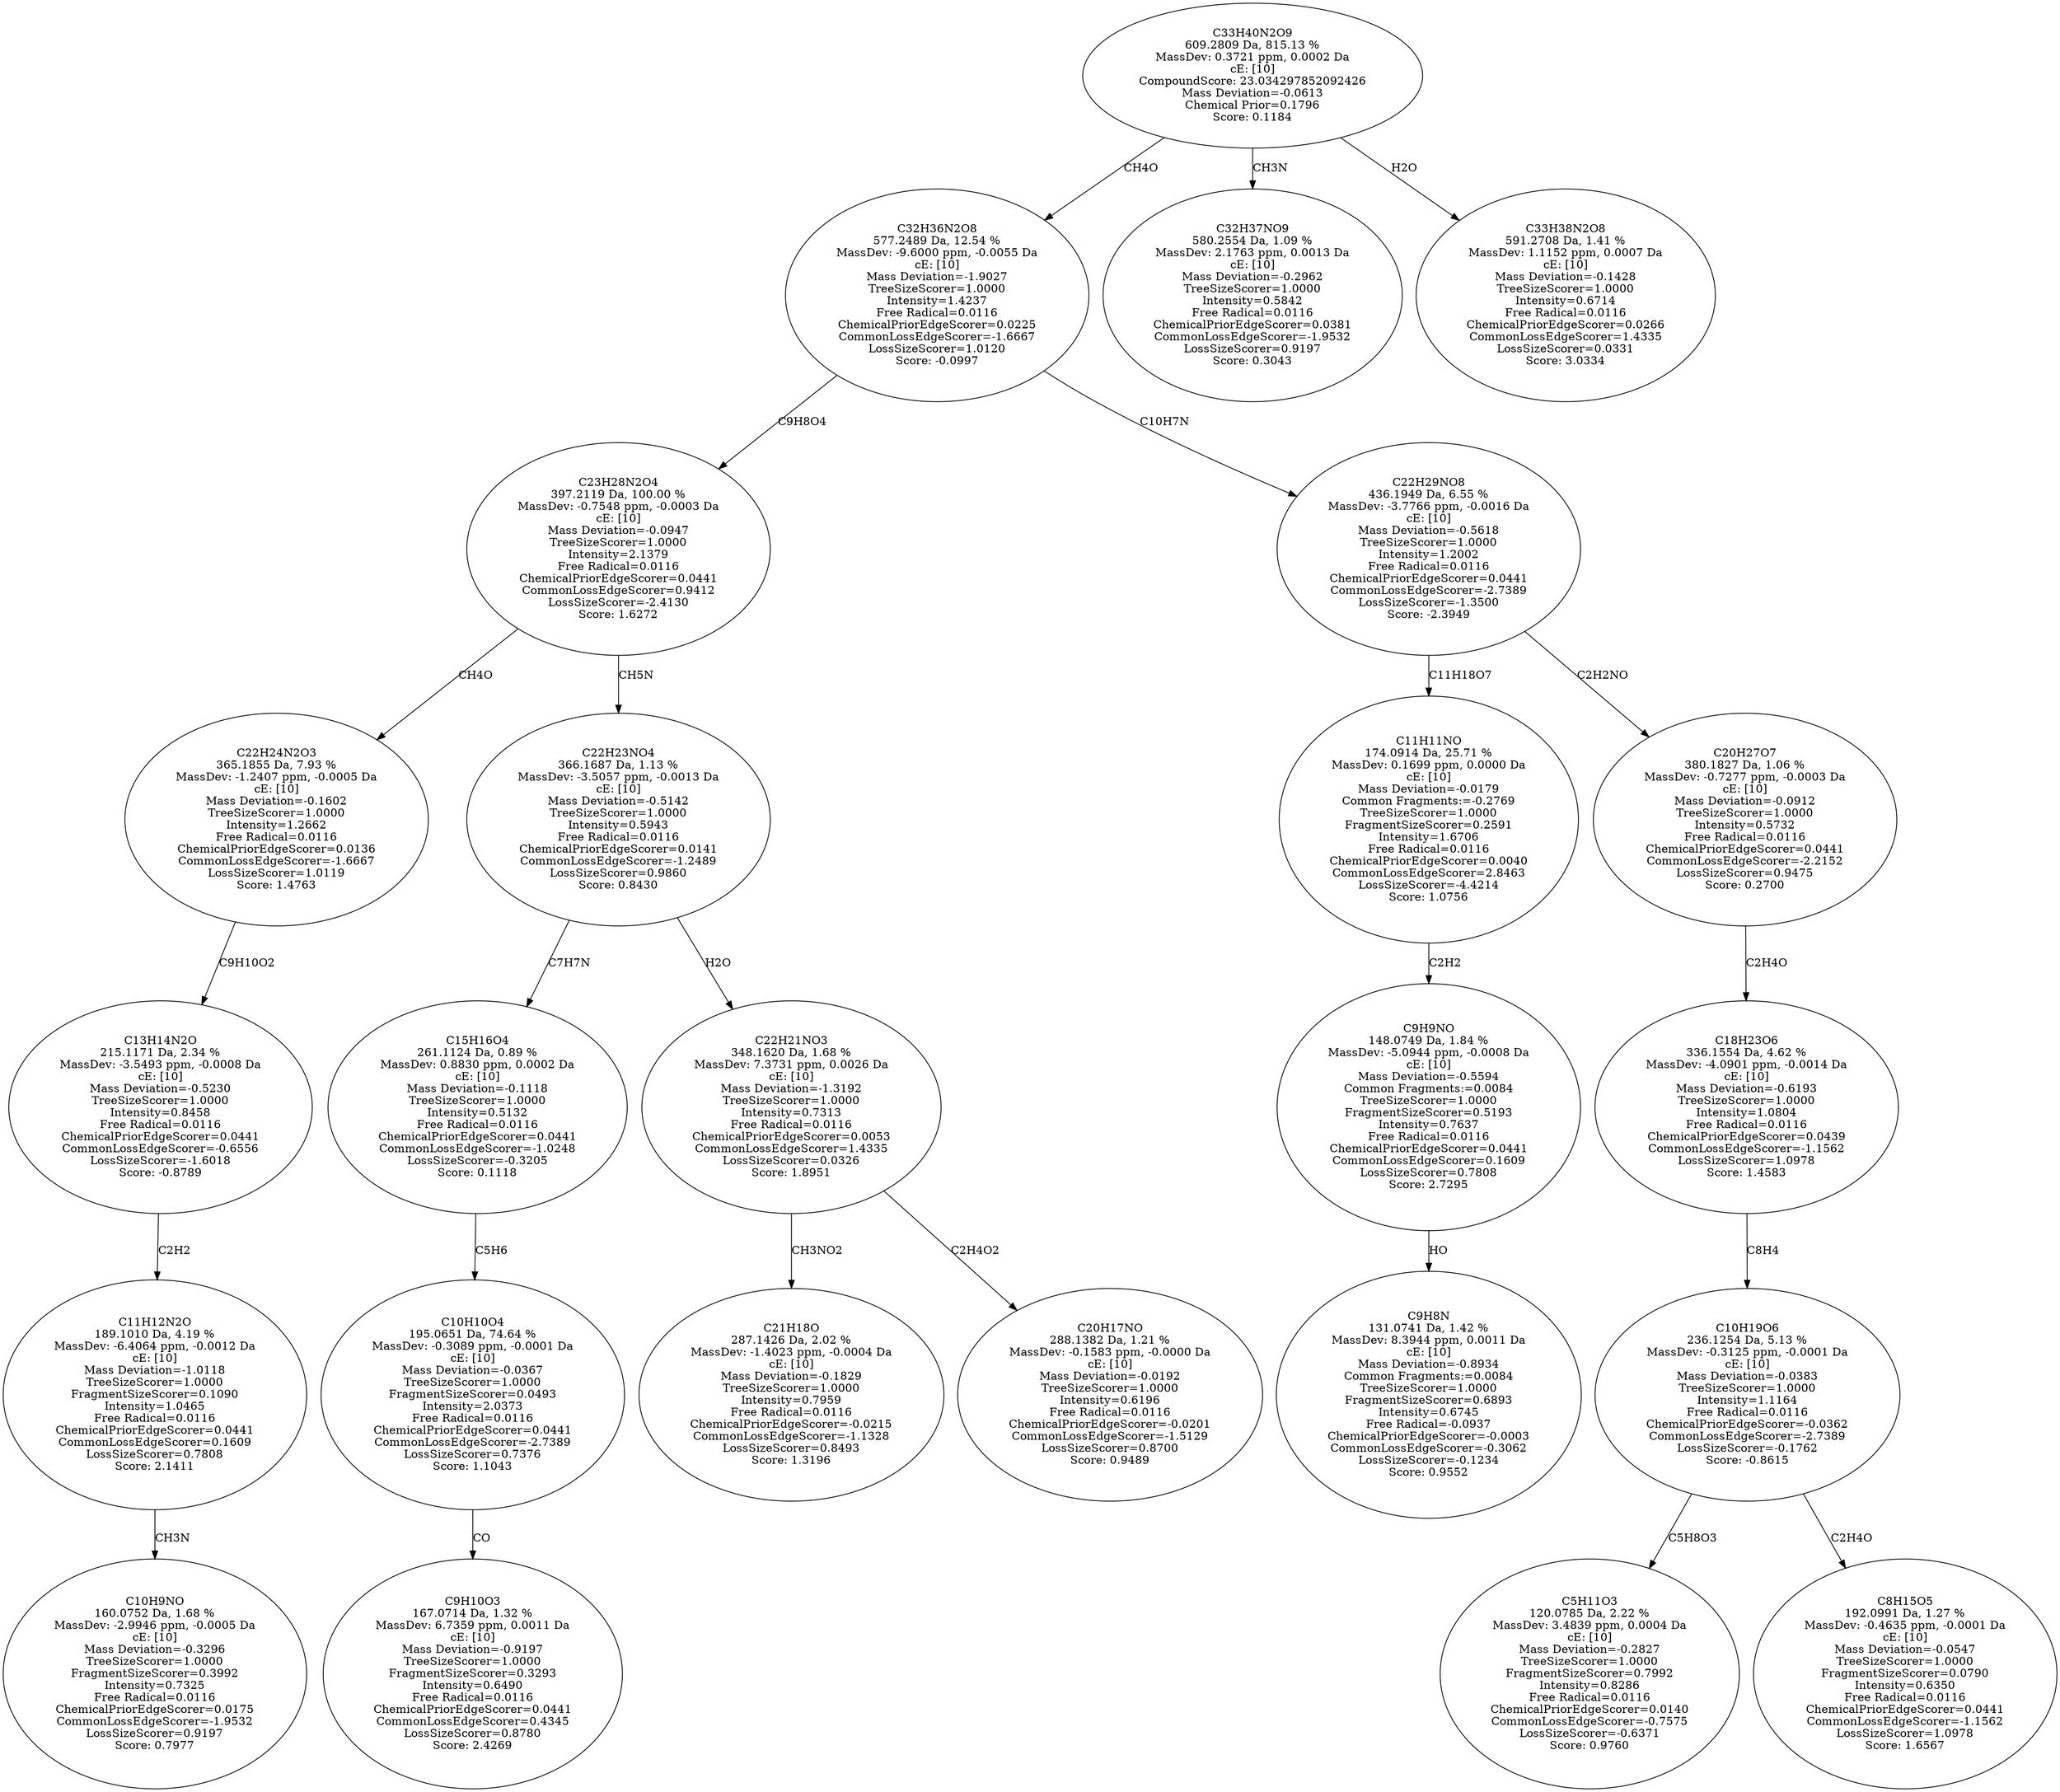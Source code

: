 strict digraph {
v1 [label="C10H9NO\n160.0752 Da, 1.68 %\nMassDev: -2.9946 ppm, -0.0005 Da\ncE: [10]\nMass Deviation=-0.3296\nTreeSizeScorer=1.0000\nFragmentSizeScorer=0.3992\nIntensity=0.7325\nFree Radical=0.0116\nChemicalPriorEdgeScorer=0.0175\nCommonLossEdgeScorer=-1.9532\nLossSizeScorer=0.9197\nScore: 0.7977"];
v2 [label="C11H12N2O\n189.1010 Da, 4.19 %\nMassDev: -6.4064 ppm, -0.0012 Da\ncE: [10]\nMass Deviation=-1.0118\nTreeSizeScorer=1.0000\nFragmentSizeScorer=0.1090\nIntensity=1.0465\nFree Radical=0.0116\nChemicalPriorEdgeScorer=0.0441\nCommonLossEdgeScorer=0.1609\nLossSizeScorer=0.7808\nScore: 2.1411"];
v3 [label="C13H14N2O\n215.1171 Da, 2.34 %\nMassDev: -3.5493 ppm, -0.0008 Da\ncE: [10]\nMass Deviation=-0.5230\nTreeSizeScorer=1.0000\nIntensity=0.8458\nFree Radical=0.0116\nChemicalPriorEdgeScorer=0.0441\nCommonLossEdgeScorer=-0.6556\nLossSizeScorer=-1.6018\nScore: -0.8789"];
v4 [label="C22H24N2O3\n365.1855 Da, 7.93 %\nMassDev: -1.2407 ppm, -0.0005 Da\ncE: [10]\nMass Deviation=-0.1602\nTreeSizeScorer=1.0000\nIntensity=1.2662\nFree Radical=0.0116\nChemicalPriorEdgeScorer=0.0136\nCommonLossEdgeScorer=-1.6667\nLossSizeScorer=1.0119\nScore: 1.4763"];
v5 [label="C9H10O3\n167.0714 Da, 1.32 %\nMassDev: 6.7359 ppm, 0.0011 Da\ncE: [10]\nMass Deviation=-0.9197\nTreeSizeScorer=1.0000\nFragmentSizeScorer=0.3293\nIntensity=0.6490\nFree Radical=0.0116\nChemicalPriorEdgeScorer=0.0441\nCommonLossEdgeScorer=0.4345\nLossSizeScorer=0.8780\nScore: 2.4269"];
v6 [label="C10H10O4\n195.0651 Da, 74.64 %\nMassDev: -0.3089 ppm, -0.0001 Da\ncE: [10]\nMass Deviation=-0.0367\nTreeSizeScorer=1.0000\nFragmentSizeScorer=0.0493\nIntensity=2.0373\nFree Radical=0.0116\nChemicalPriorEdgeScorer=0.0441\nCommonLossEdgeScorer=-2.7389\nLossSizeScorer=0.7376\nScore: 1.1043"];
v7 [label="C15H16O4\n261.1124 Da, 0.89 %\nMassDev: 0.8830 ppm, 0.0002 Da\ncE: [10]\nMass Deviation=-0.1118\nTreeSizeScorer=1.0000\nIntensity=0.5132\nFree Radical=0.0116\nChemicalPriorEdgeScorer=0.0441\nCommonLossEdgeScorer=-1.0248\nLossSizeScorer=-0.3205\nScore: 0.1118"];
v8 [label="C21H18O\n287.1426 Da, 2.02 %\nMassDev: -1.4023 ppm, -0.0004 Da\ncE: [10]\nMass Deviation=-0.1829\nTreeSizeScorer=1.0000\nIntensity=0.7959\nFree Radical=0.0116\nChemicalPriorEdgeScorer=-0.0215\nCommonLossEdgeScorer=-1.1328\nLossSizeScorer=0.8493\nScore: 1.3196"];
v9 [label="C20H17NO\n288.1382 Da, 1.21 %\nMassDev: -0.1583 ppm, -0.0000 Da\ncE: [10]\nMass Deviation=-0.0192\nTreeSizeScorer=1.0000\nIntensity=0.6196\nFree Radical=0.0116\nChemicalPriorEdgeScorer=-0.0201\nCommonLossEdgeScorer=-1.5129\nLossSizeScorer=0.8700\nScore: 0.9489"];
v10 [label="C22H21NO3\n348.1620 Da, 1.68 %\nMassDev: 7.3731 ppm, 0.0026 Da\ncE: [10]\nMass Deviation=-1.3192\nTreeSizeScorer=1.0000\nIntensity=0.7313\nFree Radical=0.0116\nChemicalPriorEdgeScorer=0.0053\nCommonLossEdgeScorer=1.4335\nLossSizeScorer=0.0326\nScore: 1.8951"];
v11 [label="C22H23NO4\n366.1687 Da, 1.13 %\nMassDev: -3.5057 ppm, -0.0013 Da\ncE: [10]\nMass Deviation=-0.5142\nTreeSizeScorer=1.0000\nIntensity=0.5943\nFree Radical=0.0116\nChemicalPriorEdgeScorer=0.0141\nCommonLossEdgeScorer=-1.2489\nLossSizeScorer=0.9860\nScore: 0.8430"];
v12 [label="C23H28N2O4\n397.2119 Da, 100.00 %\nMassDev: -0.7548 ppm, -0.0003 Da\ncE: [10]\nMass Deviation=-0.0947\nTreeSizeScorer=1.0000\nIntensity=2.1379\nFree Radical=0.0116\nChemicalPriorEdgeScorer=0.0441\nCommonLossEdgeScorer=0.9412\nLossSizeScorer=-2.4130\nScore: 1.6272"];
v13 [label="C9H8N\n131.0741 Da, 1.42 %\nMassDev: 8.3944 ppm, 0.0011 Da\ncE: [10]\nMass Deviation=-0.8934\nCommon Fragments:=0.0084\nTreeSizeScorer=1.0000\nFragmentSizeScorer=0.6893\nIntensity=0.6745\nFree Radical=-0.0937\nChemicalPriorEdgeScorer=-0.0003\nCommonLossEdgeScorer=-0.3062\nLossSizeScorer=-0.1234\nScore: 0.9552"];
v14 [label="C9H9NO\n148.0749 Da, 1.84 %\nMassDev: -5.0944 ppm, -0.0008 Da\ncE: [10]\nMass Deviation=-0.5594\nCommon Fragments:=0.0084\nTreeSizeScorer=1.0000\nFragmentSizeScorer=0.5193\nIntensity=0.7637\nFree Radical=0.0116\nChemicalPriorEdgeScorer=0.0441\nCommonLossEdgeScorer=0.1609\nLossSizeScorer=0.7808\nScore: 2.7295"];
v15 [label="C11H11NO\n174.0914 Da, 25.71 %\nMassDev: 0.1699 ppm, 0.0000 Da\ncE: [10]\nMass Deviation=-0.0179\nCommon Fragments:=-0.2769\nTreeSizeScorer=1.0000\nFragmentSizeScorer=0.2591\nIntensity=1.6706\nFree Radical=0.0116\nChemicalPriorEdgeScorer=0.0040\nCommonLossEdgeScorer=2.8463\nLossSizeScorer=-4.4214\nScore: 1.0756"];
v16 [label="C5H11O3\n120.0785 Da, 2.22 %\nMassDev: 3.4839 ppm, 0.0004 Da\ncE: [10]\nMass Deviation=-0.2827\nTreeSizeScorer=1.0000\nFragmentSizeScorer=0.7992\nIntensity=0.8286\nFree Radical=0.0116\nChemicalPriorEdgeScorer=0.0140\nCommonLossEdgeScorer=-0.7575\nLossSizeScorer=-0.6371\nScore: 0.9760"];
v17 [label="C8H15O5\n192.0991 Da, 1.27 %\nMassDev: -0.4635 ppm, -0.0001 Da\ncE: [10]\nMass Deviation=-0.0547\nTreeSizeScorer=1.0000\nFragmentSizeScorer=0.0790\nIntensity=0.6350\nFree Radical=0.0116\nChemicalPriorEdgeScorer=0.0441\nCommonLossEdgeScorer=-1.1562\nLossSizeScorer=1.0978\nScore: 1.6567"];
v18 [label="C10H19O6\n236.1254 Da, 5.13 %\nMassDev: -0.3125 ppm, -0.0001 Da\ncE: [10]\nMass Deviation=-0.0383\nTreeSizeScorer=1.0000\nIntensity=1.1164\nFree Radical=0.0116\nChemicalPriorEdgeScorer=-0.0362\nCommonLossEdgeScorer=-2.7389\nLossSizeScorer=-0.1762\nScore: -0.8615"];
v19 [label="C18H23O6\n336.1554 Da, 4.62 %\nMassDev: -4.0901 ppm, -0.0014 Da\ncE: [10]\nMass Deviation=-0.6193\nTreeSizeScorer=1.0000\nIntensity=1.0804\nFree Radical=0.0116\nChemicalPriorEdgeScorer=0.0439\nCommonLossEdgeScorer=-1.1562\nLossSizeScorer=1.0978\nScore: 1.4583"];
v20 [label="C20H27O7\n380.1827 Da, 1.06 %\nMassDev: -0.7277 ppm, -0.0003 Da\ncE: [10]\nMass Deviation=-0.0912\nTreeSizeScorer=1.0000\nIntensity=0.5732\nFree Radical=0.0116\nChemicalPriorEdgeScorer=0.0441\nCommonLossEdgeScorer=-2.2152\nLossSizeScorer=0.9475\nScore: 0.2700"];
v21 [label="C22H29NO8\n436.1949 Da, 6.55 %\nMassDev: -3.7766 ppm, -0.0016 Da\ncE: [10]\nMass Deviation=-0.5618\nTreeSizeScorer=1.0000\nIntensity=1.2002\nFree Radical=0.0116\nChemicalPriorEdgeScorer=0.0441\nCommonLossEdgeScorer=-2.7389\nLossSizeScorer=-1.3500\nScore: -2.3949"];
v22 [label="C32H36N2O8\n577.2489 Da, 12.54 %\nMassDev: -9.6000 ppm, -0.0055 Da\ncE: [10]\nMass Deviation=-1.9027\nTreeSizeScorer=1.0000\nIntensity=1.4237\nFree Radical=0.0116\nChemicalPriorEdgeScorer=0.0225\nCommonLossEdgeScorer=-1.6667\nLossSizeScorer=1.0120\nScore: -0.0997"];
v23 [label="C32H37NO9\n580.2554 Da, 1.09 %\nMassDev: 2.1763 ppm, 0.0013 Da\ncE: [10]\nMass Deviation=-0.2962\nTreeSizeScorer=1.0000\nIntensity=0.5842\nFree Radical=0.0116\nChemicalPriorEdgeScorer=0.0381\nCommonLossEdgeScorer=-1.9532\nLossSizeScorer=0.9197\nScore: 0.3043"];
v24 [label="C33H38N2O8\n591.2708 Da, 1.41 %\nMassDev: 1.1152 ppm, 0.0007 Da\ncE: [10]\nMass Deviation=-0.1428\nTreeSizeScorer=1.0000\nIntensity=0.6714\nFree Radical=0.0116\nChemicalPriorEdgeScorer=0.0266\nCommonLossEdgeScorer=1.4335\nLossSizeScorer=0.0331\nScore: 3.0334"];
v25 [label="C33H40N2O9\n609.2809 Da, 815.13 %\nMassDev: 0.3721 ppm, 0.0002 Da\ncE: [10]\nCompoundScore: 23.034297852092426\nMass Deviation=-0.0613\nChemical Prior=0.1796\nScore: 0.1184"];
v2 -> v1 [label="CH3N"];
v3 -> v2 [label="C2H2"];
v4 -> v3 [label="C9H10O2"];
v12 -> v4 [label="CH4O"];
v6 -> v5 [label="CO"];
v7 -> v6 [label="C5H6"];
v11 -> v7 [label="C7H7N"];
v10 -> v8 [label="CH3NO2"];
v10 -> v9 [label="C2H4O2"];
v11 -> v10 [label="H2O"];
v12 -> v11 [label="CH5N"];
v22 -> v12 [label="C9H8O4"];
v14 -> v13 [label="HO"];
v15 -> v14 [label="C2H2"];
v21 -> v15 [label="C11H18O7"];
v18 -> v16 [label="C5H8O3"];
v18 -> v17 [label="C2H4O"];
v19 -> v18 [label="C8H4"];
v20 -> v19 [label="C2H4O"];
v21 -> v20 [label="C2H2NO"];
v22 -> v21 [label="C10H7N"];
v25 -> v22 [label="CH4O"];
v25 -> v23 [label="CH3N"];
v25 -> v24 [label="H2O"];
}
